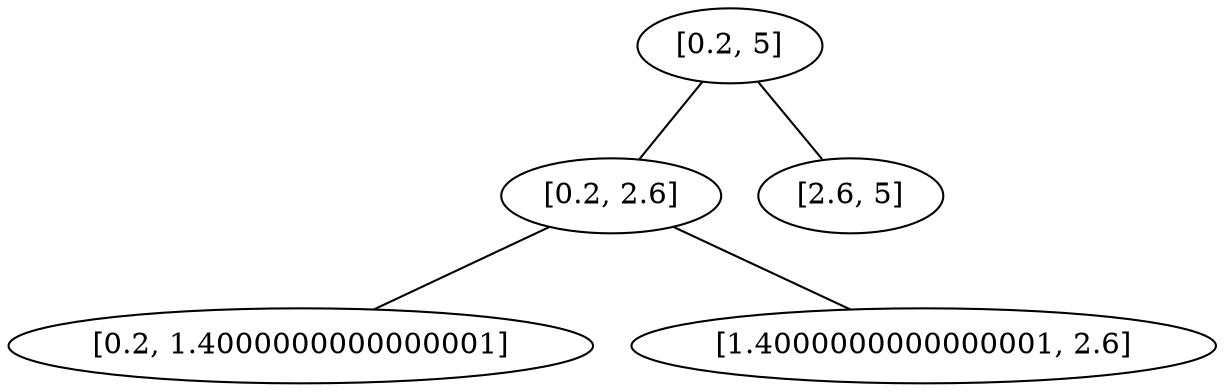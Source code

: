 strict graph {
	graph [bb="0,0,0,0"];
	node [label="\N"];
	"[0.2, 5]" -- "[0.2, 2.6]";
	"[0.2, 5]" -- "[2.6, 5]";
	"[0.2, 2.6]" -- "[0.2, 1.4000000000000001]";
	"[0.2, 2.6]" -- "[1.4000000000000001, 2.6]";
}
